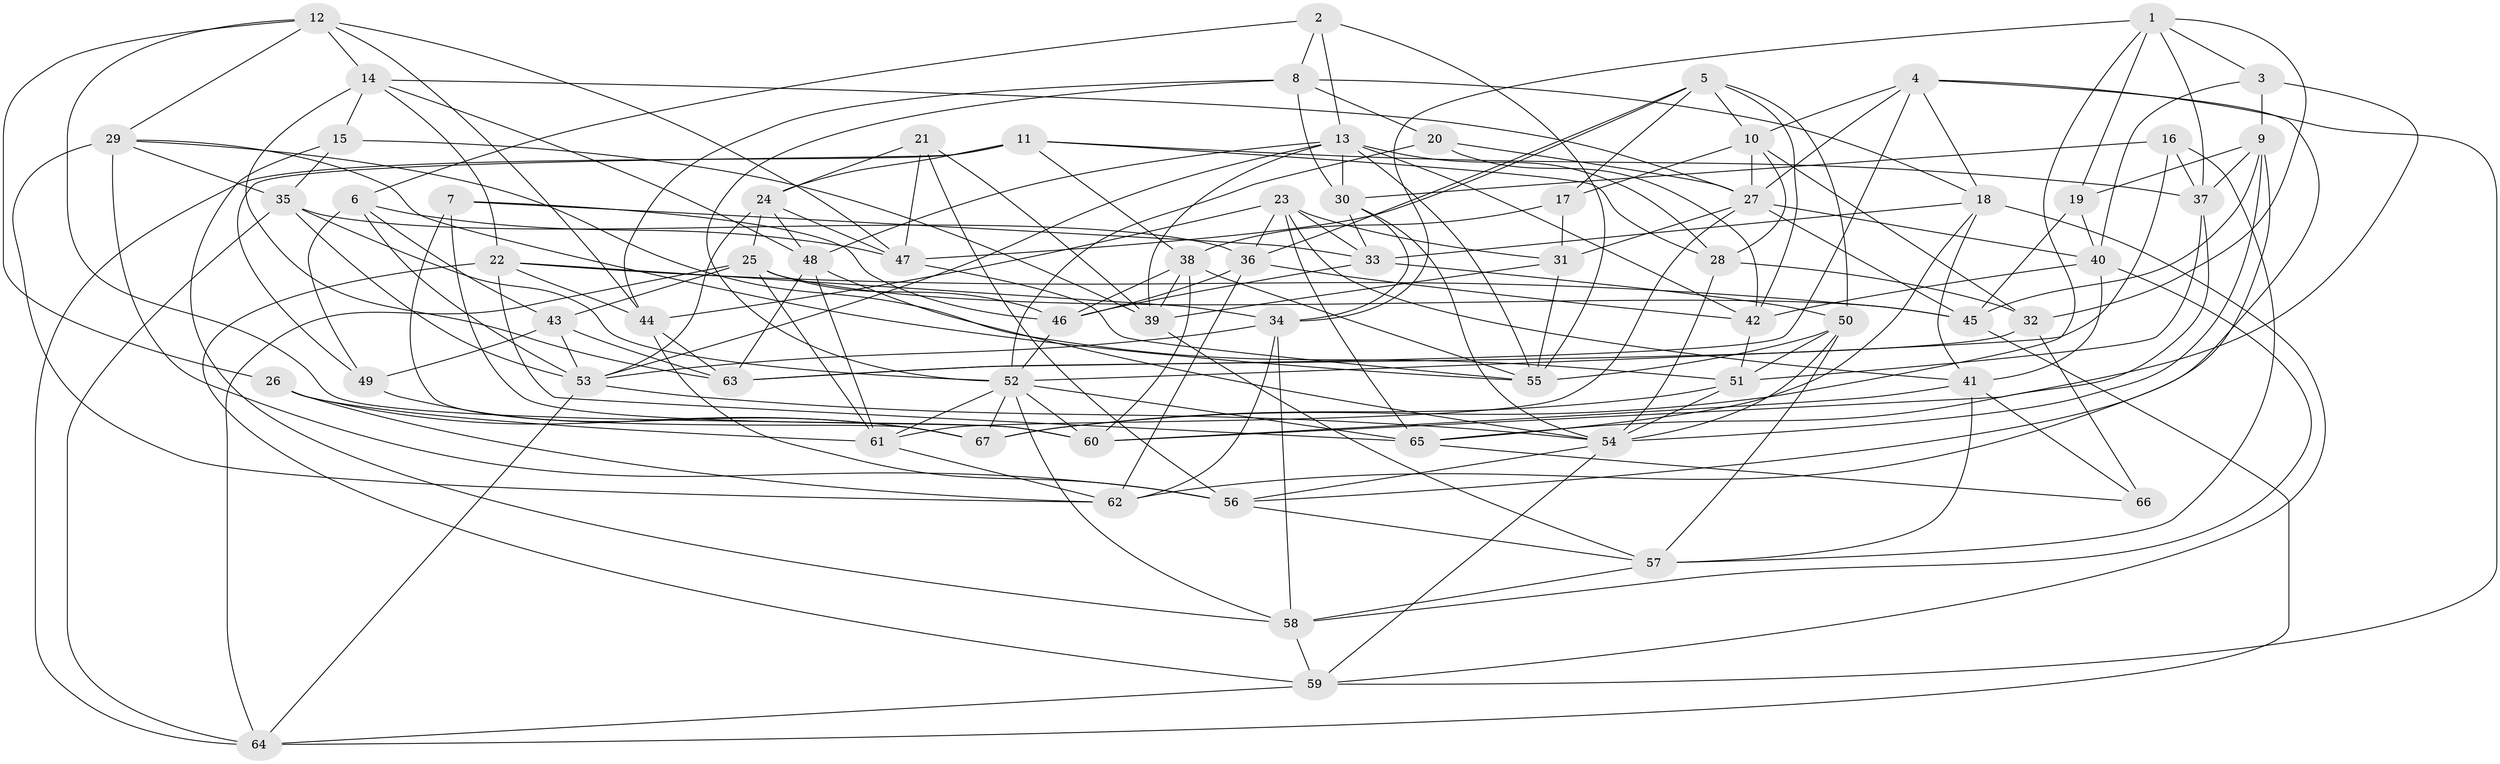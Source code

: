 // original degree distribution, {4: 1.0}
// Generated by graph-tools (version 1.1) at 2025/50/03/09/25 03:50:51]
// undirected, 67 vertices, 193 edges
graph export_dot {
graph [start="1"]
  node [color=gray90,style=filled];
  1;
  2;
  3;
  4;
  5;
  6;
  7;
  8;
  9;
  10;
  11;
  12;
  13;
  14;
  15;
  16;
  17;
  18;
  19;
  20;
  21;
  22;
  23;
  24;
  25;
  26;
  27;
  28;
  29;
  30;
  31;
  32;
  33;
  34;
  35;
  36;
  37;
  38;
  39;
  40;
  41;
  42;
  43;
  44;
  45;
  46;
  47;
  48;
  49;
  50;
  51;
  52;
  53;
  54;
  55;
  56;
  57;
  58;
  59;
  60;
  61;
  62;
  63;
  64;
  65;
  66;
  67;
  1 -- 3 [weight=1.0];
  1 -- 19 [weight=1.0];
  1 -- 32 [weight=1.0];
  1 -- 34 [weight=1.0];
  1 -- 37 [weight=1.0];
  1 -- 67 [weight=1.0];
  2 -- 6 [weight=1.0];
  2 -- 8 [weight=1.0];
  2 -- 13 [weight=1.0];
  2 -- 55 [weight=1.0];
  3 -- 9 [weight=1.0];
  3 -- 40 [weight=1.0];
  3 -- 60 [weight=1.0];
  4 -- 10 [weight=1.0];
  4 -- 18 [weight=1.0];
  4 -- 27 [weight=1.0];
  4 -- 59 [weight=1.0];
  4 -- 62 [weight=1.0];
  4 -- 63 [weight=1.0];
  5 -- 10 [weight=1.0];
  5 -- 17 [weight=1.0];
  5 -- 36 [weight=1.0];
  5 -- 42 [weight=1.0];
  5 -- 47 [weight=1.0];
  5 -- 50 [weight=1.0];
  6 -- 43 [weight=2.0];
  6 -- 47 [weight=1.0];
  6 -- 49 [weight=1.0];
  6 -- 53 [weight=1.0];
  7 -- 33 [weight=1.0];
  7 -- 46 [weight=1.0];
  7 -- 60 [weight=1.0];
  7 -- 67 [weight=1.0];
  8 -- 18 [weight=1.0];
  8 -- 20 [weight=1.0];
  8 -- 30 [weight=1.0];
  8 -- 44 [weight=1.0];
  8 -- 52 [weight=1.0];
  9 -- 19 [weight=1.0];
  9 -- 37 [weight=1.0];
  9 -- 45 [weight=1.0];
  9 -- 54 [weight=1.0];
  9 -- 56 [weight=1.0];
  10 -- 17 [weight=1.0];
  10 -- 27 [weight=1.0];
  10 -- 28 [weight=1.0];
  10 -- 32 [weight=1.0];
  11 -- 24 [weight=1.0];
  11 -- 28 [weight=1.0];
  11 -- 37 [weight=1.0];
  11 -- 38 [weight=1.0];
  11 -- 49 [weight=1.0];
  11 -- 64 [weight=1.0];
  12 -- 14 [weight=1.0];
  12 -- 26 [weight=1.0];
  12 -- 29 [weight=1.0];
  12 -- 44 [weight=1.0];
  12 -- 47 [weight=1.0];
  12 -- 60 [weight=1.0];
  13 -- 28 [weight=1.0];
  13 -- 30 [weight=1.0];
  13 -- 39 [weight=1.0];
  13 -- 42 [weight=1.0];
  13 -- 48 [weight=1.0];
  13 -- 53 [weight=1.0];
  13 -- 55 [weight=1.0];
  14 -- 15 [weight=1.0];
  14 -- 22 [weight=1.0];
  14 -- 27 [weight=1.0];
  14 -- 48 [weight=1.0];
  14 -- 63 [weight=1.0];
  15 -- 35 [weight=1.0];
  15 -- 39 [weight=1.0];
  15 -- 58 [weight=1.0];
  16 -- 30 [weight=1.0];
  16 -- 37 [weight=1.0];
  16 -- 52 [weight=1.0];
  16 -- 57 [weight=1.0];
  17 -- 31 [weight=1.0];
  17 -- 38 [weight=1.0];
  18 -- 33 [weight=1.0];
  18 -- 41 [weight=1.0];
  18 -- 59 [weight=1.0];
  18 -- 65 [weight=1.0];
  19 -- 40 [weight=1.0];
  19 -- 45 [weight=1.0];
  20 -- 27 [weight=1.0];
  20 -- 42 [weight=1.0];
  20 -- 52 [weight=1.0];
  21 -- 24 [weight=1.0];
  21 -- 39 [weight=1.0];
  21 -- 47 [weight=1.0];
  21 -- 56 [weight=1.0];
  22 -- 34 [weight=1.0];
  22 -- 44 [weight=1.0];
  22 -- 45 [weight=1.0];
  22 -- 59 [weight=1.0];
  22 -- 65 [weight=1.0];
  23 -- 31 [weight=1.0];
  23 -- 33 [weight=1.0];
  23 -- 36 [weight=1.0];
  23 -- 41 [weight=1.0];
  23 -- 44 [weight=1.0];
  23 -- 65 [weight=1.0];
  24 -- 25 [weight=1.0];
  24 -- 47 [weight=1.0];
  24 -- 48 [weight=1.0];
  24 -- 53 [weight=1.0];
  25 -- 43 [weight=1.0];
  25 -- 45 [weight=1.0];
  25 -- 46 [weight=1.0];
  25 -- 61 [weight=1.0];
  25 -- 64 [weight=1.0];
  26 -- 61 [weight=1.0];
  26 -- 62 [weight=1.0];
  26 -- 67 [weight=1.0];
  27 -- 31 [weight=1.0];
  27 -- 40 [weight=1.0];
  27 -- 45 [weight=1.0];
  27 -- 61 [weight=1.0];
  28 -- 32 [weight=1.0];
  28 -- 54 [weight=2.0];
  29 -- 35 [weight=1.0];
  29 -- 51 [weight=1.0];
  29 -- 55 [weight=1.0];
  29 -- 56 [weight=1.0];
  29 -- 62 [weight=1.0];
  30 -- 33 [weight=1.0];
  30 -- 34 [weight=1.0];
  30 -- 54 [weight=1.0];
  31 -- 39 [weight=1.0];
  31 -- 55 [weight=2.0];
  32 -- 63 [weight=1.0];
  32 -- 66 [weight=2.0];
  33 -- 46 [weight=1.0];
  33 -- 50 [weight=1.0];
  34 -- 53 [weight=1.0];
  34 -- 58 [weight=1.0];
  34 -- 62 [weight=1.0];
  35 -- 36 [weight=1.0];
  35 -- 52 [weight=1.0];
  35 -- 53 [weight=1.0];
  35 -- 64 [weight=1.0];
  36 -- 42 [weight=1.0];
  36 -- 46 [weight=1.0];
  36 -- 62 [weight=1.0];
  37 -- 51 [weight=1.0];
  37 -- 65 [weight=1.0];
  38 -- 39 [weight=1.0];
  38 -- 46 [weight=1.0];
  38 -- 55 [weight=1.0];
  38 -- 60 [weight=1.0];
  39 -- 57 [weight=1.0];
  40 -- 41 [weight=1.0];
  40 -- 42 [weight=1.0];
  40 -- 58 [weight=1.0];
  41 -- 57 [weight=1.0];
  41 -- 60 [weight=1.0];
  41 -- 66 [weight=1.0];
  42 -- 51 [weight=1.0];
  43 -- 49 [weight=1.0];
  43 -- 53 [weight=1.0];
  43 -- 63 [weight=1.0];
  44 -- 56 [weight=1.0];
  44 -- 63 [weight=1.0];
  45 -- 64 [weight=1.0];
  46 -- 52 [weight=1.0];
  47 -- 55 [weight=1.0];
  48 -- 54 [weight=1.0];
  48 -- 61 [weight=1.0];
  48 -- 63 [weight=1.0];
  49 -- 67 [weight=1.0];
  50 -- 51 [weight=1.0];
  50 -- 54 [weight=1.0];
  50 -- 55 [weight=1.0];
  50 -- 57 [weight=1.0];
  51 -- 54 [weight=1.0];
  51 -- 67 [weight=1.0];
  52 -- 58 [weight=1.0];
  52 -- 60 [weight=1.0];
  52 -- 61 [weight=1.0];
  52 -- 65 [weight=1.0];
  52 -- 67 [weight=1.0];
  53 -- 54 [weight=1.0];
  53 -- 64 [weight=1.0];
  54 -- 56 [weight=1.0];
  54 -- 59 [weight=1.0];
  56 -- 57 [weight=1.0];
  57 -- 58 [weight=1.0];
  58 -- 59 [weight=1.0];
  59 -- 64 [weight=1.0];
  61 -- 62 [weight=1.0];
  65 -- 66 [weight=1.0];
}
